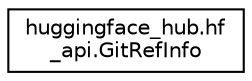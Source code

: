 digraph "Graphical Class Hierarchy"
{
 // LATEX_PDF_SIZE
  edge [fontname="Helvetica",fontsize="10",labelfontname="Helvetica",labelfontsize="10"];
  node [fontname="Helvetica",fontsize="10",shape=record];
  rankdir="LR";
  Node0 [label="huggingface_hub.hf\l_api.GitRefInfo",height=0.2,width=0.4,color="black", fillcolor="white", style="filled",URL="$classhuggingface__hub_1_1hf__api_1_1GitRefInfo.html",tooltip=" "];
}
